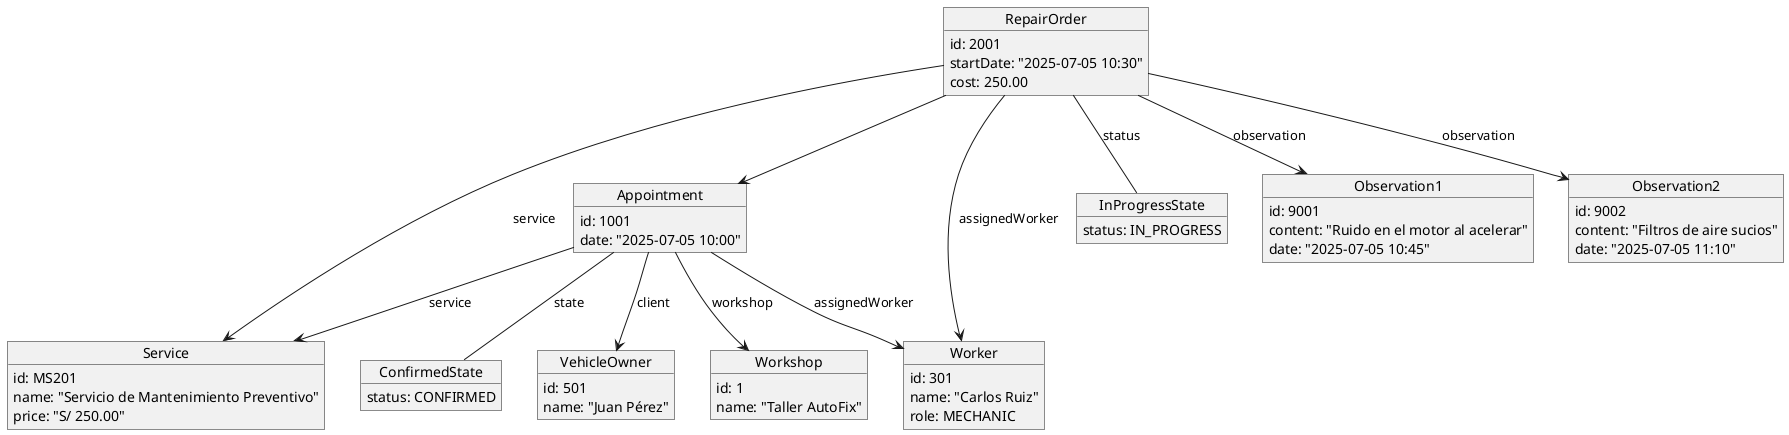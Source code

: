@startuml Appointments BC Object Diagram

object Appointment {
  id: 1001
  date: "2025‑07‑05 10:00"
}

object "ConfirmedState" as Confirmed {
  status: CONFIRMED
}

object VehicleOwner {
  id: 501
  name: "Juan Pérez"
}

object Service {
  id: MS201
  name: "Servicio de Mantenimiento Preventivo"
  price: "S/ 250.00"
}

object Workshop {
  id: 1
  name: "Taller AutoFix"
}

object Worker {
  id: 301
  name: "Carlos Ruiz"
  role: MECHANIC
}

object RepairOrder {
  id: 2001
  startDate: "2025‑07‑05 10:30"
  cost: 250.00
}

object "InProgressState" as InProgress {
  status: IN_PROGRESS
}

object Observation1 {
  id: 9001
  content: "Ruido en el motor al acelerar"
  date: "2025‑07‑05 10:45"
}

object Observation2 {
  id: 9002
  content: "Filtros de aire sucios"
  date: "2025‑07‑05 11:10"
}

Appointment -- Confirmed : state
Appointment --> VehicleOwner : client
Appointment --> Service : service
Appointment --> Workshop : workshop
Appointment --> Worker : assignedWorker

RepairOrder -- InProgress : status
RepairOrder --> Appointment
RepairOrder --> Worker : assignedWorker
RepairOrder --> Service : service
RepairOrder --> Observation1 : observation
RepairOrder --> Observation2 : observation

@enduml